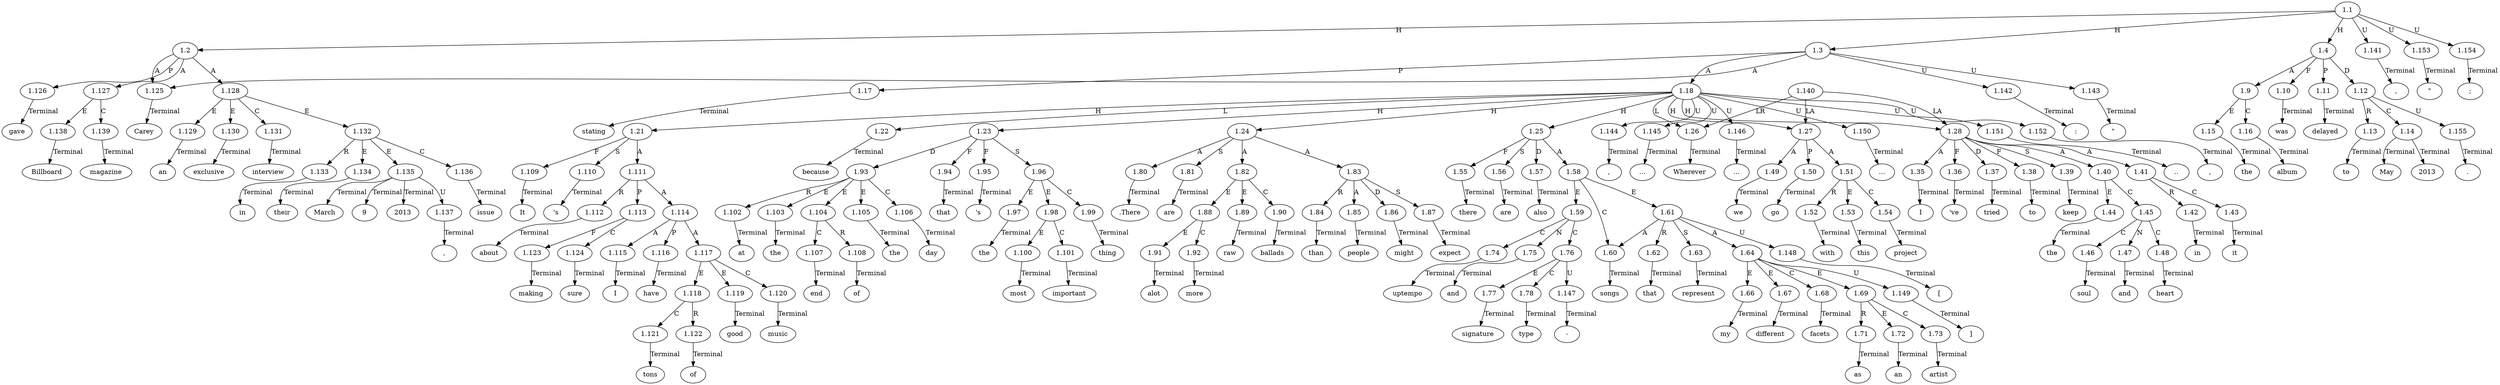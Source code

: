 // Graph
digraph {
	0.1 [label=Carey ordering=out]
	0.10 [label=March ordering=out]
	0.100 [label=delayed ordering=out]
	0.101 [label=to ordering=out]
	0.102 [label=May ordering=out]
	0.103 [label=2013 ordering=out]
	0.104 [label="." ordering=out]
	0.11 [label=9 ordering=out]
	0.12 [label="," ordering=out]
	0.13 [label=2013 ordering=out]
	0.14 [label=issue ordering=out]
	0.15 [label="," ordering=out]
	0.16 [label=stating ordering=out]
	0.17 [label=":" ordering=out]
	0.18 [label="\"" ordering=out]
	0.19 [label=It ordering=out]
	0.2 [label=gave ordering=out]
	0.20 [label="'s" ordering=out]
	0.21 [label=about ordering=out]
	0.22 [label=making ordering=out]
	0.23 [label=sure ordering=out]
	0.24 [label=I ordering=out]
	0.25 [label=have ordering=out]
	0.26 [label=tons ordering=out]
	0.27 [label=of ordering=out]
	0.28 [label=good ordering=out]
	0.29 [label=music ordering=out]
	0.3 [label=Billboard ordering=out]
	0.30 [label="," ordering=out]
	0.31 [label=because ordering=out]
	0.32 [label=at ordering=out]
	0.33 [label=the ordering=out]
	0.34 [label=end ordering=out]
	0.35 [label=of ordering=out]
	0.36 [label=the ordering=out]
	0.37 [label=day ordering=out]
	0.38 [label=that ordering=out]
	0.39 [label="'s" ordering=out]
	0.4 [label=magazine ordering=out]
	0.40 [label=the ordering=out]
	0.41 [label=most ordering=out]
	0.42 [label=important ordering=out]
	0.43 [label=thing ordering=out]
	0.44 [label="..." ordering=out]
	0.45 [label=".There" ordering=out]
	0.46 [label=are ordering=out]
	0.47 [label=alot ordering=out]
	0.48 [label=more ordering=out]
	0.49 [label=raw ordering=out]
	0.5 [label=an ordering=out]
	0.50 [label=ballads ordering=out]
	0.51 [label=than ordering=out]
	0.52 [label=people ordering=out]
	0.53 [label=might ordering=out]
	0.54 [label=expect ordering=out]
	0.55 [label="..." ordering=out]
	0.56 [label=there ordering=out]
	0.57 [label=are ordering=out]
	0.58 [label=also ordering=out]
	0.59 [label=uptempo ordering=out]
	0.6 [label=exclusive ordering=out]
	0.60 [label=and ordering=out]
	0.61 [label=signature ordering=out]
	0.62 [label="-" ordering=out]
	0.63 [label=type ordering=out]
	0.64 [label=songs ordering=out]
	0.65 [label=that ordering=out]
	0.66 [label=represent ordering=out]
	0.67 [label="[" ordering=out]
	0.68 [label=my ordering=out]
	0.69 [label="]" ordering=out]
	0.7 [label=interview ordering=out]
	0.70 [label=different ordering=out]
	0.71 [label=facets ordering=out]
	0.72 [label=as ordering=out]
	0.73 [label=an ordering=out]
	0.74 [label=artist ordering=out]
	0.75 [label="..." ordering=out]
	0.76 [label=".." ordering=out]
	0.77 [label=Wherever ordering=out]
	0.78 [label=we ordering=out]
	0.79 [label=go ordering=out]
	0.8 [label=in ordering=out]
	0.80 [label=with ordering=out]
	0.81 [label=this ordering=out]
	0.82 [label=project ordering=out]
	0.83 [label="," ordering=out]
	0.84 [label=I ordering=out]
	0.85 [label="'ve" ordering=out]
	0.86 [label=tried ordering=out]
	0.87 [label=to ordering=out]
	0.88 [label=keep ordering=out]
	0.89 [label=the ordering=out]
	0.9 [label=their ordering=out]
	0.90 [label=soul ordering=out]
	0.91 [label=and ordering=out]
	0.92 [label=heart ordering=out]
	0.93 [label=in ordering=out]
	0.94 [label=it ordering=out]
	0.95 [label="\"" ordering=out]
	0.96 [label=";" ordering=out]
	0.97 [label=the ordering=out]
	0.98 [label=album ordering=out]
	0.99 [label=was ordering=out]
	1.1 [label=1.1 ordering=out]
	1.2 [label=1.2 ordering=out]
	1.3 [label=1.3 ordering=out]
	1.4 [label=1.4 ordering=out]
	1.9 [label=1.9 ordering=out]
	1.10 [label=1.10 ordering=out]
	1.11 [label=1.11 ordering=out]
	1.12 [label=1.12 ordering=out]
	1.13 [label=1.13 ordering=out]
	1.14 [label=1.14 ordering=out]
	1.15 [label=1.15 ordering=out]
	1.16 [label=1.16 ordering=out]
	1.17 [label=1.17 ordering=out]
	1.18 [label=1.18 ordering=out]
	1.21 [label=1.21 ordering=out]
	1.22 [label=1.22 ordering=out]
	1.23 [label=1.23 ordering=out]
	1.24 [label=1.24 ordering=out]
	1.25 [label=1.25 ordering=out]
	1.26 [label=1.26 ordering=out]
	1.27 [label=1.27 ordering=out]
	1.28 [label=1.28 ordering=out]
	1.35 [label=1.35 ordering=out]
	1.36 [label=1.36 ordering=out]
	1.37 [label=1.37 ordering=out]
	1.38 [label=1.38 ordering=out]
	1.39 [label=1.39 ordering=out]
	1.40 [label=1.40 ordering=out]
	1.41 [label=1.41 ordering=out]
	1.42 [label=1.42 ordering=out]
	1.43 [label=1.43 ordering=out]
	1.44 [label=1.44 ordering=out]
	1.45 [label=1.45 ordering=out]
	1.46 [label=1.46 ordering=out]
	1.47 [label=1.47 ordering=out]
	1.48 [label=1.48 ordering=out]
	1.49 [label=1.49 ordering=out]
	1.50 [label=1.50 ordering=out]
	1.51 [label=1.51 ordering=out]
	1.52 [label=1.52 ordering=out]
	1.53 [label=1.53 ordering=out]
	1.54 [label=1.54 ordering=out]
	1.55 [label=1.55 ordering=out]
	1.56 [label=1.56 ordering=out]
	1.57 [label=1.57 ordering=out]
	1.58 [label=1.58 ordering=out]
	1.59 [label=1.59 ordering=out]
	1.60 [label=1.60 ordering=out]
	1.61 [label=1.61 ordering=out]
	1.62 [label=1.62 ordering=out]
	1.63 [label=1.63 ordering=out]
	1.64 [label=1.64 ordering=out]
	1.66 [label=1.66 ordering=out]
	1.67 [label=1.67 ordering=out]
	1.68 [label=1.68 ordering=out]
	1.69 [label=1.69 ordering=out]
	1.71 [label=1.71 ordering=out]
	1.72 [label=1.72 ordering=out]
	1.73 [label=1.73 ordering=out]
	1.74 [label=1.74 ordering=out]
	1.75 [label=1.75 ordering=out]
	1.76 [label=1.76 ordering=out]
	1.77 [label=1.77 ordering=out]
	1.78 [label=1.78 ordering=out]
	1.80 [label=1.80 ordering=out]
	1.81 [label=1.81 ordering=out]
	1.82 [label=1.82 ordering=out]
	1.83 [label=1.83 ordering=out]
	1.84 [label=1.84 ordering=out]
	1.85 [label=1.85 ordering=out]
	1.86 [label=1.86 ordering=out]
	1.87 [label=1.87 ordering=out]
	1.88 [label=1.88 ordering=out]
	1.89 [label=1.89 ordering=out]
	1.90 [label=1.90 ordering=out]
	1.91 [label=1.91 ordering=out]
	1.92 [label=1.92 ordering=out]
	1.93 [label=1.93 ordering=out]
	1.94 [label=1.94 ordering=out]
	1.95 [label=1.95 ordering=out]
	1.96 [label=1.96 ordering=out]
	1.97 [label=1.97 ordering=out]
	1.98 [label=1.98 ordering=out]
	1.99 [label=1.99 ordering=out]
	1.100 [label=1.100 ordering=out]
	1.101 [label=1.101 ordering=out]
	1.102 [label=1.102 ordering=out]
	1.103 [label=1.103 ordering=out]
	1.104 [label=1.104 ordering=out]
	1.105 [label=1.105 ordering=out]
	1.106 [label=1.106 ordering=out]
	1.107 [label=1.107 ordering=out]
	1.108 [label=1.108 ordering=out]
	1.109 [label=1.109 ordering=out]
	1.110 [label=1.110 ordering=out]
	1.111 [label=1.111 ordering=out]
	1.112 [label=1.112 ordering=out]
	1.113 [label=1.113 ordering=out]
	1.114 [label=1.114 ordering=out]
	1.115 [label=1.115 ordering=out]
	1.116 [label=1.116 ordering=out]
	1.117 [label=1.117 ordering=out]
	1.118 [label=1.118 ordering=out]
	1.119 [label=1.119 ordering=out]
	1.120 [label=1.120 ordering=out]
	1.121 [label=1.121 ordering=out]
	1.122 [label=1.122 ordering=out]
	1.123 [label=1.123 ordering=out]
	1.124 [label=1.124 ordering=out]
	1.125 [label=1.125 ordering=out]
	1.126 [label=1.126 ordering=out]
	1.127 [label=1.127 ordering=out]
	1.128 [label=1.128 ordering=out]
	1.129 [label=1.129 ordering=out]
	1.130 [label=1.130 ordering=out]
	1.131 [label=1.131 ordering=out]
	1.132 [label=1.132 ordering=out]
	1.133 [label=1.133 ordering=out]
	1.134 [label=1.134 ordering=out]
	1.135 [label=1.135 ordering=out]
	1.136 [label=1.136 ordering=out]
	1.137 [label=1.137 ordering=out]
	1.138 [label=1.138 ordering=out]
	1.139 [label=1.139 ordering=out]
	1.140 [label=1.140 ordering=out]
	1.141 [label=1.141 ordering=out]
	1.142 [label=1.142 ordering=out]
	1.143 [label=1.143 ordering=out]
	1.144 [label=1.144 ordering=out]
	1.145 [label=1.145 ordering=out]
	1.146 [label=1.146 ordering=out]
	1.147 [label=1.147 ordering=out]
	1.148 [label=1.148 ordering=out]
	1.149 [label=1.149 ordering=out]
	1.150 [label=1.150 ordering=out]
	1.151 [label=1.151 ordering=out]
	1.152 [label=1.152 ordering=out]
	1.153 [label=1.153 ordering=out]
	1.154 [label=1.154 ordering=out]
	1.155 [label=1.155 ordering=out]
	1.1 -> 1.2 [label=H ordering=out]
	1.1 -> 1.3 [label=H ordering=out]
	1.1 -> 1.4 [label=H ordering=out]
	1.1 -> 1.141 [label=U ordering=out]
	1.1 -> 1.153 [label=U ordering=out]
	1.1 -> 1.154 [label=U ordering=out]
	1.2 -> 1.125 [label=A ordering=out]
	1.2 -> 1.126 [label=P ordering=out]
	1.2 -> 1.127 [label=A ordering=out]
	1.2 -> 1.128 [label=A ordering=out]
	1.3 -> 1.17 [label=P ordering=out]
	1.3 -> 1.18 [label=A ordering=out]
	1.3 -> 1.125 [label=A ordering=out]
	1.3 -> 1.142 [label=U ordering=out]
	1.3 -> 1.143 [label=U ordering=out]
	1.4 -> 1.9 [label=A ordering=out]
	1.4 -> 1.10 [label=F ordering=out]
	1.4 -> 1.11 [label=P ordering=out]
	1.4 -> 1.12 [label=D ordering=out]
	1.9 -> 1.15 [label=E ordering=out]
	1.9 -> 1.16 [label=C ordering=out]
	1.10 -> 0.99 [label=Terminal ordering=out]
	1.11 -> 0.100 [label=Terminal ordering=out]
	1.12 -> 1.13 [label=R ordering=out]
	1.12 -> 1.14 [label=C ordering=out]
	1.12 -> 1.155 [label=U ordering=out]
	1.13 -> 0.101 [label=Terminal ordering=out]
	1.14 -> 0.102 [label=Terminal ordering=out]
	1.14 -> 0.103 [label=Terminal ordering=out]
	1.15 -> 0.97 [label=Terminal ordering=out]
	1.16 -> 0.98 [label=Terminal ordering=out]
	1.17 -> 0.16 [label=Terminal ordering=out]
	1.18 -> 1.21 [label=H ordering=out]
	1.18 -> 1.22 [label=L ordering=out]
	1.18 -> 1.23 [label=H ordering=out]
	1.18 -> 1.24 [label=H ordering=out]
	1.18 -> 1.25 [label=H ordering=out]
	1.18 -> 1.26 [label=L ordering=out]
	1.18 -> 1.27 [label=H ordering=out]
	1.18 -> 1.28 [label=H ordering=out]
	1.18 -> 1.144 [label=U ordering=out]
	1.18 -> 1.145 [label=U ordering=out]
	1.18 -> 1.146 [label=U ordering=out]
	1.18 -> 1.150 [label=U ordering=out]
	1.18 -> 1.151 [label=U ordering=out]
	1.18 -> 1.152 [label=U ordering=out]
	1.21 -> 1.109 [label=F ordering=out]
	1.21 -> 1.110 [label=S ordering=out]
	1.21 -> 1.111 [label=A ordering=out]
	1.22 -> 0.31 [label=Terminal ordering=out]
	1.23 -> 1.93 [label=D ordering=out]
	1.23 -> 1.94 [label=F ordering=out]
	1.23 -> 1.95 [label=F ordering=out]
	1.23 -> 1.96 [label=S ordering=out]
	1.24 -> 1.80 [label=A ordering=out]
	1.24 -> 1.81 [label=S ordering=out]
	1.24 -> 1.82 [label=A ordering=out]
	1.24 -> 1.83 [label=A ordering=out]
	1.25 -> 1.55 [label=F ordering=out]
	1.25 -> 1.56 [label=S ordering=out]
	1.25 -> 1.57 [label=D ordering=out]
	1.25 -> 1.58 [label=A ordering=out]
	1.26 -> 0.77 [label=Terminal ordering=out]
	1.27 -> 1.49 [label=A ordering=out]
	1.27 -> 1.50 [label=P ordering=out]
	1.27 -> 1.51 [label=A ordering=out]
	1.28 -> 1.35 [label=A ordering=out]
	1.28 -> 1.36 [label=F ordering=out]
	1.28 -> 1.37 [label=D ordering=out]
	1.28 -> 1.38 [label=F ordering=out]
	1.28 -> 1.39 [label=S ordering=out]
	1.28 -> 1.40 [label=A ordering=out]
	1.28 -> 1.41 [label=A ordering=out]
	1.35 -> 0.84 [label=Terminal ordering=out]
	1.36 -> 0.85 [label=Terminal ordering=out]
	1.37 -> 0.86 [label=Terminal ordering=out]
	1.38 -> 0.87 [label=Terminal ordering=out]
	1.39 -> 0.88 [label=Terminal ordering=out]
	1.40 -> 1.44 [label=E ordering=out]
	1.40 -> 1.45 [label=C ordering=out]
	1.41 -> 1.42 [label=R ordering=out]
	1.41 -> 1.43 [label=C ordering=out]
	1.42 -> 0.93 [label=Terminal ordering=out]
	1.43 -> 0.94 [label=Terminal ordering=out]
	1.44 -> 0.89 [label=Terminal ordering=out]
	1.45 -> 1.46 [label=C ordering=out]
	1.45 -> 1.47 [label=N ordering=out]
	1.45 -> 1.48 [label=C ordering=out]
	1.46 -> 0.90 [label=Terminal ordering=out]
	1.47 -> 0.91 [label=Terminal ordering=out]
	1.48 -> 0.92 [label=Terminal ordering=out]
	1.49 -> 0.78 [label=Terminal ordering=out]
	1.50 -> 0.79 [label=Terminal ordering=out]
	1.51 -> 1.52 [label=R ordering=out]
	1.51 -> 1.53 [label=E ordering=out]
	1.51 -> 1.54 [label=C ordering=out]
	1.52 -> 0.80 [label=Terminal ordering=out]
	1.53 -> 0.81 [label=Terminal ordering=out]
	1.54 -> 0.82 [label=Terminal ordering=out]
	1.55 -> 0.56 [label=Terminal ordering=out]
	1.56 -> 0.57 [label=Terminal ordering=out]
	1.57 -> 0.58 [label=Terminal ordering=out]
	1.58 -> 1.59 [label=E ordering=out]
	1.58 -> 1.60 [label=C ordering=out]
	1.58 -> 1.61 [label=E ordering=out]
	1.59 -> 1.74 [label=C ordering=out]
	1.59 -> 1.75 [label=N ordering=out]
	1.59 -> 1.76 [label=C ordering=out]
	1.60 -> 0.64 [label=Terminal ordering=out]
	1.61 -> 1.60 [label=A ordering=out]
	1.61 -> 1.62 [label=R ordering=out]
	1.61 -> 1.63 [label=S ordering=out]
	1.61 -> 1.64 [label=A ordering=out]
	1.61 -> 1.148 [label=U ordering=out]
	1.62 -> 0.65 [label=Terminal ordering=out]
	1.63 -> 0.66 [label=Terminal ordering=out]
	1.64 -> 1.66 [label=E ordering=out]
	1.64 -> 1.67 [label=E ordering=out]
	1.64 -> 1.68 [label=C ordering=out]
	1.64 -> 1.69 [label=E ordering=out]
	1.64 -> 1.149 [label=U ordering=out]
	1.66 -> 0.68 [label=Terminal ordering=out]
	1.67 -> 0.70 [label=Terminal ordering=out]
	1.68 -> 0.71 [label=Terminal ordering=out]
	1.69 -> 1.71 [label=R ordering=out]
	1.69 -> 1.72 [label=E ordering=out]
	1.69 -> 1.73 [label=C ordering=out]
	1.71 -> 0.72 [label=Terminal ordering=out]
	1.72 -> 0.73 [label=Terminal ordering=out]
	1.73 -> 0.74 [label=Terminal ordering=out]
	1.74 -> 0.59 [label=Terminal ordering=out]
	1.75 -> 0.60 [label=Terminal ordering=out]
	1.76 -> 1.77 [label=E ordering=out]
	1.76 -> 1.78 [label=C ordering=out]
	1.76 -> 1.147 [label=U ordering=out]
	1.77 -> 0.61 [label=Terminal ordering=out]
	1.78 -> 0.63 [label=Terminal ordering=out]
	1.80 -> 0.45 [label=Terminal ordering=out]
	1.81 -> 0.46 [label=Terminal ordering=out]
	1.82 -> 1.88 [label=E ordering=out]
	1.82 -> 1.89 [label=E ordering=out]
	1.82 -> 1.90 [label=C ordering=out]
	1.83 -> 1.84 [label=R ordering=out]
	1.83 -> 1.85 [label=A ordering=out]
	1.83 -> 1.86 [label=D ordering=out]
	1.83 -> 1.87 [label=S ordering=out]
	1.84 -> 0.51 [label=Terminal ordering=out]
	1.85 -> 0.52 [label=Terminal ordering=out]
	1.86 -> 0.53 [label=Terminal ordering=out]
	1.87 -> 0.54 [label=Terminal ordering=out]
	1.88 -> 1.91 [label=E ordering=out]
	1.88 -> 1.92 [label=C ordering=out]
	1.89 -> 0.49 [label=Terminal ordering=out]
	1.90 -> 0.50 [label=Terminal ordering=out]
	1.91 -> 0.47 [label=Terminal ordering=out]
	1.92 -> 0.48 [label=Terminal ordering=out]
	1.93 -> 1.102 [label=R ordering=out]
	1.93 -> 1.103 [label=E ordering=out]
	1.93 -> 1.104 [label=E ordering=out]
	1.93 -> 1.105 [label=E ordering=out]
	1.93 -> 1.106 [label=C ordering=out]
	1.94 -> 0.38 [label=Terminal ordering=out]
	1.95 -> 0.39 [label=Terminal ordering=out]
	1.96 -> 1.97 [label=E ordering=out]
	1.96 -> 1.98 [label=E ordering=out]
	1.96 -> 1.99 [label=C ordering=out]
	1.97 -> 0.40 [label=Terminal ordering=out]
	1.98 -> 1.100 [label=E ordering=out]
	1.98 -> 1.101 [label=C ordering=out]
	1.99 -> 0.43 [label=Terminal ordering=out]
	1.100 -> 0.41 [label=Terminal ordering=out]
	1.101 -> 0.42 [label=Terminal ordering=out]
	1.102 -> 0.32 [label=Terminal ordering=out]
	1.103 -> 0.33 [label=Terminal ordering=out]
	1.104 -> 1.107 [label=C ordering=out]
	1.104 -> 1.108 [label=R ordering=out]
	1.105 -> 0.36 [label=Terminal ordering=out]
	1.106 -> 0.37 [label=Terminal ordering=out]
	1.107 -> 0.34 [label=Terminal ordering=out]
	1.108 -> 0.35 [label=Terminal ordering=out]
	1.109 -> 0.19 [label=Terminal ordering=out]
	1.110 -> 0.20 [label=Terminal ordering=out]
	1.111 -> 1.112 [label=R ordering=out]
	1.111 -> 1.113 [label=P ordering=out]
	1.111 -> 1.114 [label=A ordering=out]
	1.112 -> 0.21 [label=Terminal ordering=out]
	1.113 -> 1.123 [label=F ordering=out]
	1.113 -> 1.124 [label=C ordering=out]
	1.114 -> 1.115 [label=A ordering=out]
	1.114 -> 1.116 [label=P ordering=out]
	1.114 -> 1.117 [label=A ordering=out]
	1.115 -> 0.24 [label=Terminal ordering=out]
	1.116 -> 0.25 [label=Terminal ordering=out]
	1.117 -> 1.118 [label=E ordering=out]
	1.117 -> 1.119 [label=E ordering=out]
	1.117 -> 1.120 [label=C ordering=out]
	1.118 -> 1.121 [label=C ordering=out]
	1.118 -> 1.122 [label=R ordering=out]
	1.119 -> 0.28 [label=Terminal ordering=out]
	1.120 -> 0.29 [label=Terminal ordering=out]
	1.121 -> 0.26 [label=Terminal ordering=out]
	1.122 -> 0.27 [label=Terminal ordering=out]
	1.123 -> 0.22 [label=Terminal ordering=out]
	1.124 -> 0.23 [label=Terminal ordering=out]
	1.125 -> 0.1 [label=Terminal ordering=out]
	1.126 -> 0.2 [label=Terminal ordering=out]
	1.127 -> 1.138 [label=E ordering=out]
	1.127 -> 1.139 [label=C ordering=out]
	1.128 -> 1.129 [label=E ordering=out]
	1.128 -> 1.130 [label=E ordering=out]
	1.128 -> 1.131 [label=C ordering=out]
	1.128 -> 1.132 [label=E ordering=out]
	1.129 -> 0.5 [label=Terminal ordering=out]
	1.130 -> 0.6 [label=Terminal ordering=out]
	1.131 -> 0.7 [label=Terminal ordering=out]
	1.132 -> 1.133 [label=R ordering=out]
	1.132 -> 1.134 [label=E ordering=out]
	1.132 -> 1.135 [label=E ordering=out]
	1.132 -> 1.136 [label=C ordering=out]
	1.133 -> 0.8 [label=Terminal ordering=out]
	1.134 -> 0.9 [label=Terminal ordering=out]
	1.135 -> 0.10 [label=Terminal ordering=out]
	1.135 -> 0.11 [label=Terminal ordering=out]
	1.135 -> 0.13 [label=Terminal ordering=out]
	1.135 -> 1.137 [label=U ordering=out]
	1.136 -> 0.14 [label=Terminal ordering=out]
	1.137 -> 0.12 [label=Terminal ordering=out]
	1.138 -> 0.3 [label=Terminal ordering=out]
	1.139 -> 0.4 [label=Terminal ordering=out]
	1.140 -> 1.26 [label=LR ordering=out]
	1.140 -> 1.27 [label=LA ordering=out]
	1.140 -> 1.28 [label=LA ordering=out]
	1.141 -> 0.15 [label=Terminal ordering=out]
	1.142 -> 0.17 [label=Terminal ordering=out]
	1.143 -> 0.18 [label=Terminal ordering=out]
	1.144 -> 0.30 [label=Terminal ordering=out]
	1.145 -> 0.44 [label=Terminal ordering=out]
	1.146 -> 0.55 [label=Terminal ordering=out]
	1.147 -> 0.62 [label=Terminal ordering=out]
	1.148 -> 0.67 [label=Terminal ordering=out]
	1.149 -> 0.69 [label=Terminal ordering=out]
	1.150 -> 0.75 [label=Terminal ordering=out]
	1.151 -> 0.76 [label=Terminal ordering=out]
	1.152 -> 0.83 [label=Terminal ordering=out]
	1.153 -> 0.95 [label=Terminal ordering=out]
	1.154 -> 0.96 [label=Terminal ordering=out]
	1.155 -> 0.104 [label=Terminal ordering=out]
}
